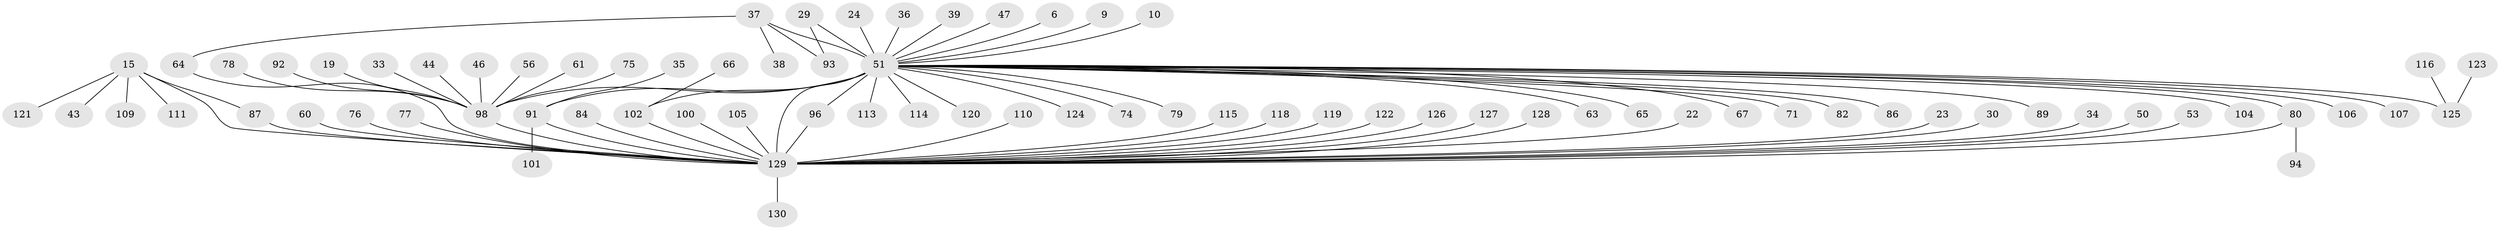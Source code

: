 // original degree distribution, {24: 0.015384615384615385, 3: 0.11538461538461539, 6: 0.015384615384615385, 33: 0.007692307692307693, 1: 0.5307692307692308, 7: 0.015384615384615385, 2: 0.17692307692307693, 4: 0.06923076923076923, 5: 0.038461538461538464, 8: 0.015384615384615385}
// Generated by graph-tools (version 1.1) at 2025/50/03/04/25 21:50:31]
// undirected, 78 vertices, 85 edges
graph export_dot {
graph [start="1"]
  node [color=gray90,style=filled];
  6;
  9;
  10;
  15 [super="+4"];
  19;
  22;
  23;
  24;
  29;
  30;
  33;
  34;
  35;
  36;
  37 [super="+25+20"];
  38;
  39;
  43;
  44;
  46;
  47;
  50;
  51 [super="+16+13+5+11"];
  53;
  56;
  60;
  61;
  63;
  64;
  65 [super="+12"];
  66;
  67;
  71;
  74;
  75;
  76;
  77;
  78;
  79;
  80 [super="+21"];
  82;
  84;
  86;
  87 [super="+41"];
  89;
  91 [super="+49+90"];
  92;
  93 [super="+81"];
  94;
  96 [super="+17+18"];
  98 [super="+73+70"];
  100;
  101;
  102 [super="+48"];
  104;
  105 [super="+97+99"];
  106;
  107 [super="+55"];
  109;
  110;
  111;
  113;
  114;
  115 [super="+108"];
  116;
  118;
  119;
  120;
  121 [super="+112"];
  122;
  123;
  124;
  125 [super="+88"];
  126;
  127;
  128;
  129 [super="+26+28+45+54+117+95"];
  130;
  6 -- 51;
  9 -- 51;
  10 -- 51;
  15 -- 43;
  15 -- 111;
  15 -- 87 [weight=2];
  15 -- 109;
  15 -- 121;
  15 -- 129 [weight=3];
  19 -- 98;
  22 -- 129;
  23 -- 129;
  24 -- 51;
  29 -- 51 [weight=2];
  29 -- 93;
  30 -- 129;
  33 -- 98;
  34 -- 129;
  35 -- 91;
  36 -- 51 [weight=2];
  37 -- 38;
  37 -- 64;
  37 -- 51 [weight=2];
  37 -- 93;
  39 -- 51;
  44 -- 98;
  46 -- 98;
  47 -- 51;
  50 -- 129;
  51 -- 82;
  51 -- 80 [weight=4];
  51 -- 71;
  51 -- 89;
  51 -- 91 [weight=3];
  51 -- 102 [weight=2];
  51 -- 104;
  51 -- 106;
  51 -- 124;
  51 -- 129 [weight=10];
  51 -- 67;
  51 -- 74;
  51 -- 79;
  51 -- 86;
  51 -- 96 [weight=4];
  51 -- 113;
  51 -- 114;
  51 -- 120;
  51 -- 125 [weight=2];
  51 -- 63;
  51 -- 65;
  51 -- 107;
  51 -- 98 [weight=6];
  53 -- 129;
  56 -- 98;
  60 -- 129;
  61 -- 98;
  64 -- 129;
  66 -- 102;
  75 -- 98;
  76 -- 129;
  77 -- 129;
  78 -- 98;
  80 -- 94;
  80 -- 129;
  84 -- 129;
  87 -- 129;
  91 -- 101;
  91 -- 129;
  92 -- 98;
  96 -- 129;
  98 -- 129;
  100 -- 129;
  102 -- 129;
  105 -- 129;
  110 -- 129;
  115 -- 129;
  116 -- 125;
  118 -- 129;
  119 -- 129;
  122 -- 129;
  123 -- 125;
  126 -- 129;
  127 -- 129;
  128 -- 129;
  129 -- 130;
}
